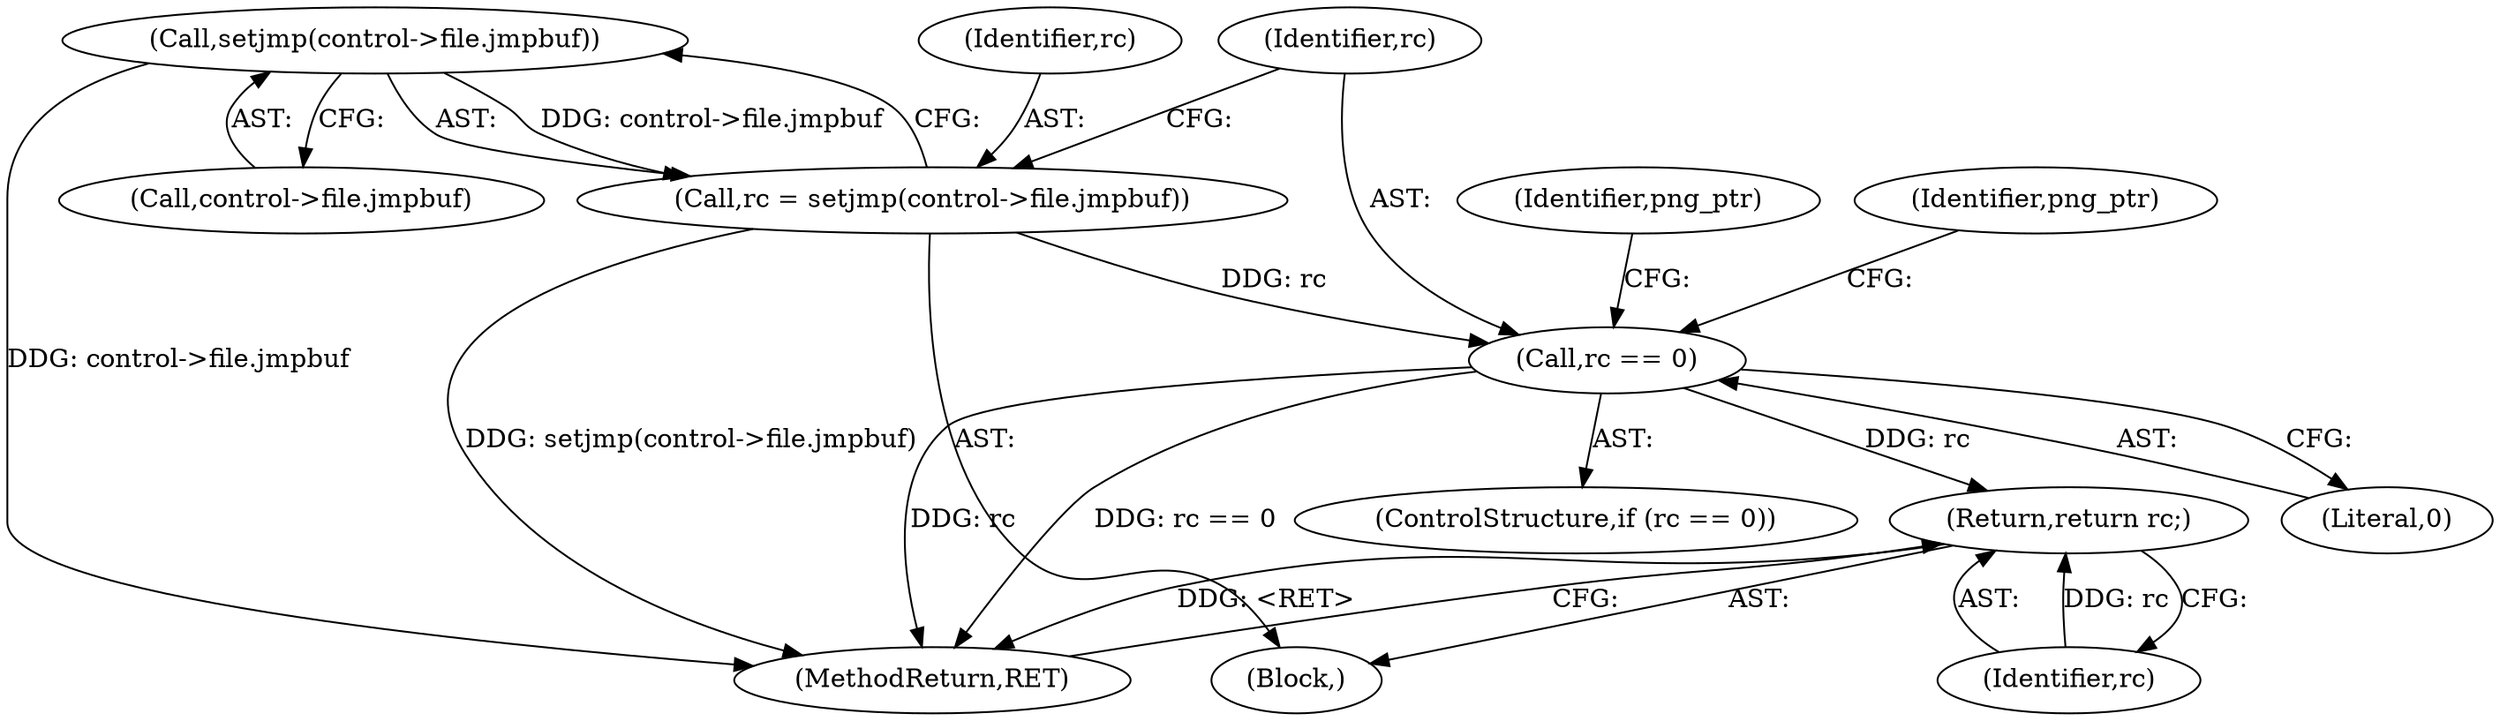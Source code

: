 digraph "0_Android_9d4853418ab2f754c2b63e091c29c5529b8b86ca_172@pointer" {
"1000151" [label="(Call,setjmp(control->file.jmpbuf))"];
"1000149" [label="(Call,rc = setjmp(control->file.jmpbuf))"];
"1000158" [label="(Call,rc == 0)"];
"1000279" [label="(Return,return rc;)"];
"1000263" [label="(Identifier,png_ptr)"];
"1000160" [label="(Literal,0)"];
"1000281" [label="(MethodReturn,RET)"];
"1000157" [label="(ControlStructure,if (rc == 0))"];
"1000163" [label="(Identifier,png_ptr)"];
"1000159" [label="(Identifier,rc)"];
"1000150" [label="(Identifier,rc)"];
"1000279" [label="(Return,return rc;)"];
"1000106" [label="(Block,)"];
"1000149" [label="(Call,rc = setjmp(control->file.jmpbuf))"];
"1000158" [label="(Call,rc == 0)"];
"1000280" [label="(Identifier,rc)"];
"1000152" [label="(Call,control->file.jmpbuf)"];
"1000151" [label="(Call,setjmp(control->file.jmpbuf))"];
"1000151" -> "1000149"  [label="AST: "];
"1000151" -> "1000152"  [label="CFG: "];
"1000152" -> "1000151"  [label="AST: "];
"1000149" -> "1000151"  [label="CFG: "];
"1000151" -> "1000281"  [label="DDG: control->file.jmpbuf"];
"1000151" -> "1000149"  [label="DDG: control->file.jmpbuf"];
"1000149" -> "1000106"  [label="AST: "];
"1000150" -> "1000149"  [label="AST: "];
"1000159" -> "1000149"  [label="CFG: "];
"1000149" -> "1000281"  [label="DDG: setjmp(control->file.jmpbuf)"];
"1000149" -> "1000158"  [label="DDG: rc"];
"1000158" -> "1000157"  [label="AST: "];
"1000158" -> "1000160"  [label="CFG: "];
"1000159" -> "1000158"  [label="AST: "];
"1000160" -> "1000158"  [label="AST: "];
"1000163" -> "1000158"  [label="CFG: "];
"1000263" -> "1000158"  [label="CFG: "];
"1000158" -> "1000281"  [label="DDG: rc"];
"1000158" -> "1000281"  [label="DDG: rc == 0"];
"1000158" -> "1000279"  [label="DDG: rc"];
"1000279" -> "1000106"  [label="AST: "];
"1000279" -> "1000280"  [label="CFG: "];
"1000280" -> "1000279"  [label="AST: "];
"1000281" -> "1000279"  [label="CFG: "];
"1000279" -> "1000281"  [label="DDG: <RET>"];
"1000280" -> "1000279"  [label="DDG: rc"];
}
